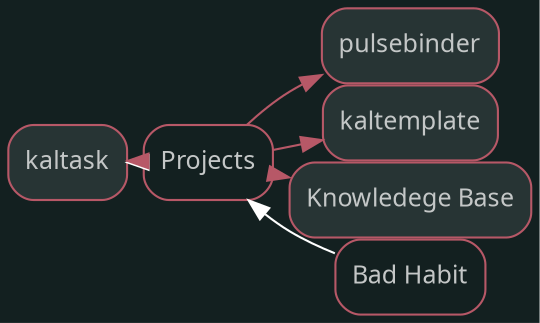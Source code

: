 digraph "kaltask" {graph [nodesep=0,ranksep=0,rankdir="LR",bgcolor="#132020"];node [shape="rectangle",style="rounded,filled",fontname="sans",fontsize="12px",labelfontname="sans",color="#b75867",fillcolor="#273434",fontcolor="#c4c7c7"];"kaltask" [label="kaltask",tooltip="kaltask",URL="../kaltask.html",target="_parent"];subgraph "Forward kaltask" {edge [color="#b75867"];}
node [shape="rectangle",style="rounded",fontname="sans",fontsize="12px",labelfontname="sans",color="#b75867",fillcolor="#FFFFFF",fontcolor="#c4c7c7"];"Projects" [label="Projects",tooltip="Projects",URL="../Projects.html",target="_parent"];subgraph "Backward kaltask" {edge [dir="back",color="#FFFFFF"];"kaltask" -> "Projects";}node [shape="rectangle",style="rounded,filled",fontname="sans",fontsize="12px",labelfontname="sans",color="#b75867",fillcolor="#273434",fontcolor="#c4c7c7"];"Projects" [label="Projects",tooltip="Projects",URL="../Projects.html",target="_parent"];"pulsebinder" [label="pulsebinder",tooltip="pulsebinder",URL="../pulsebinder.html",target="_parent"];"kaltemplate" [label="kaltemplate",tooltip="kaltemplate",URL="../kaltemplate.html",target="_parent"];"kaltask" [label="kaltask",tooltip="kaltask",URL="../kaltask.html",target="_parent"];"Knowledege Base" [label="Knowledege Base",tooltip="Knowledege Base",URL="../Knowledege Base.html",target="_parent"];subgraph "Forward Projects" {edge [color="#b75867"];"Projects" -> "pulsebinder";"Projects" -> "kaltemplate";"Projects" -> "kaltask";"Projects" -> "Knowledege Base";}
node [shape="rectangle",style="rounded",fontname="sans",fontsize="12px",labelfontname="sans",color="#b75867",fillcolor="#FFFFFF",fontcolor="#c4c7c7"];"Bad Habit" [label="Bad Habit",tooltip="Bad Habit",URL="../Bad Habit.html",target="_parent"];subgraph "Backward Projects" {edge [dir="back",color="#FFFFFF"];"Projects" -> "Bad Habit";}}